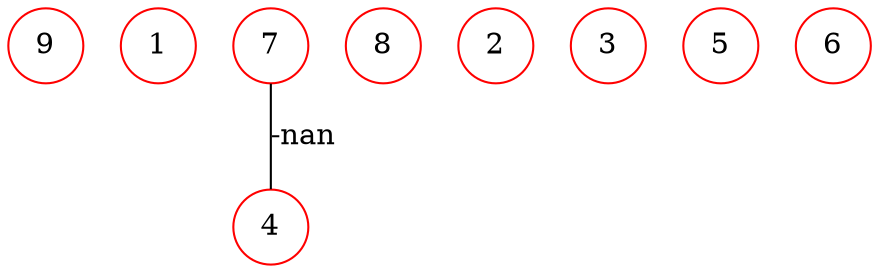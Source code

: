 graph G {
  9 [shape=circle, color="#FF0000", label="9", ];
  1 [shape=circle, color="#FF0000", label="1", ];
  4 [shape=circle, color="#FF0000", label="4", ];
  7 [shape=circle, color="#FF0000", label="7", ];
  8 [shape=circle, color="#FF0000", label="8", ];
  2 [shape=circle, color="#FF0000", label="2", ];
  3 [shape=circle, color="#FF0000", label="3", ];
  5 [shape=circle, color="#FF0000", label="5", ];
  6 [shape=circle, color="#FF0000", label="6", ];
  
  
  7 -- 4 [label="-nan", ];
  
  }